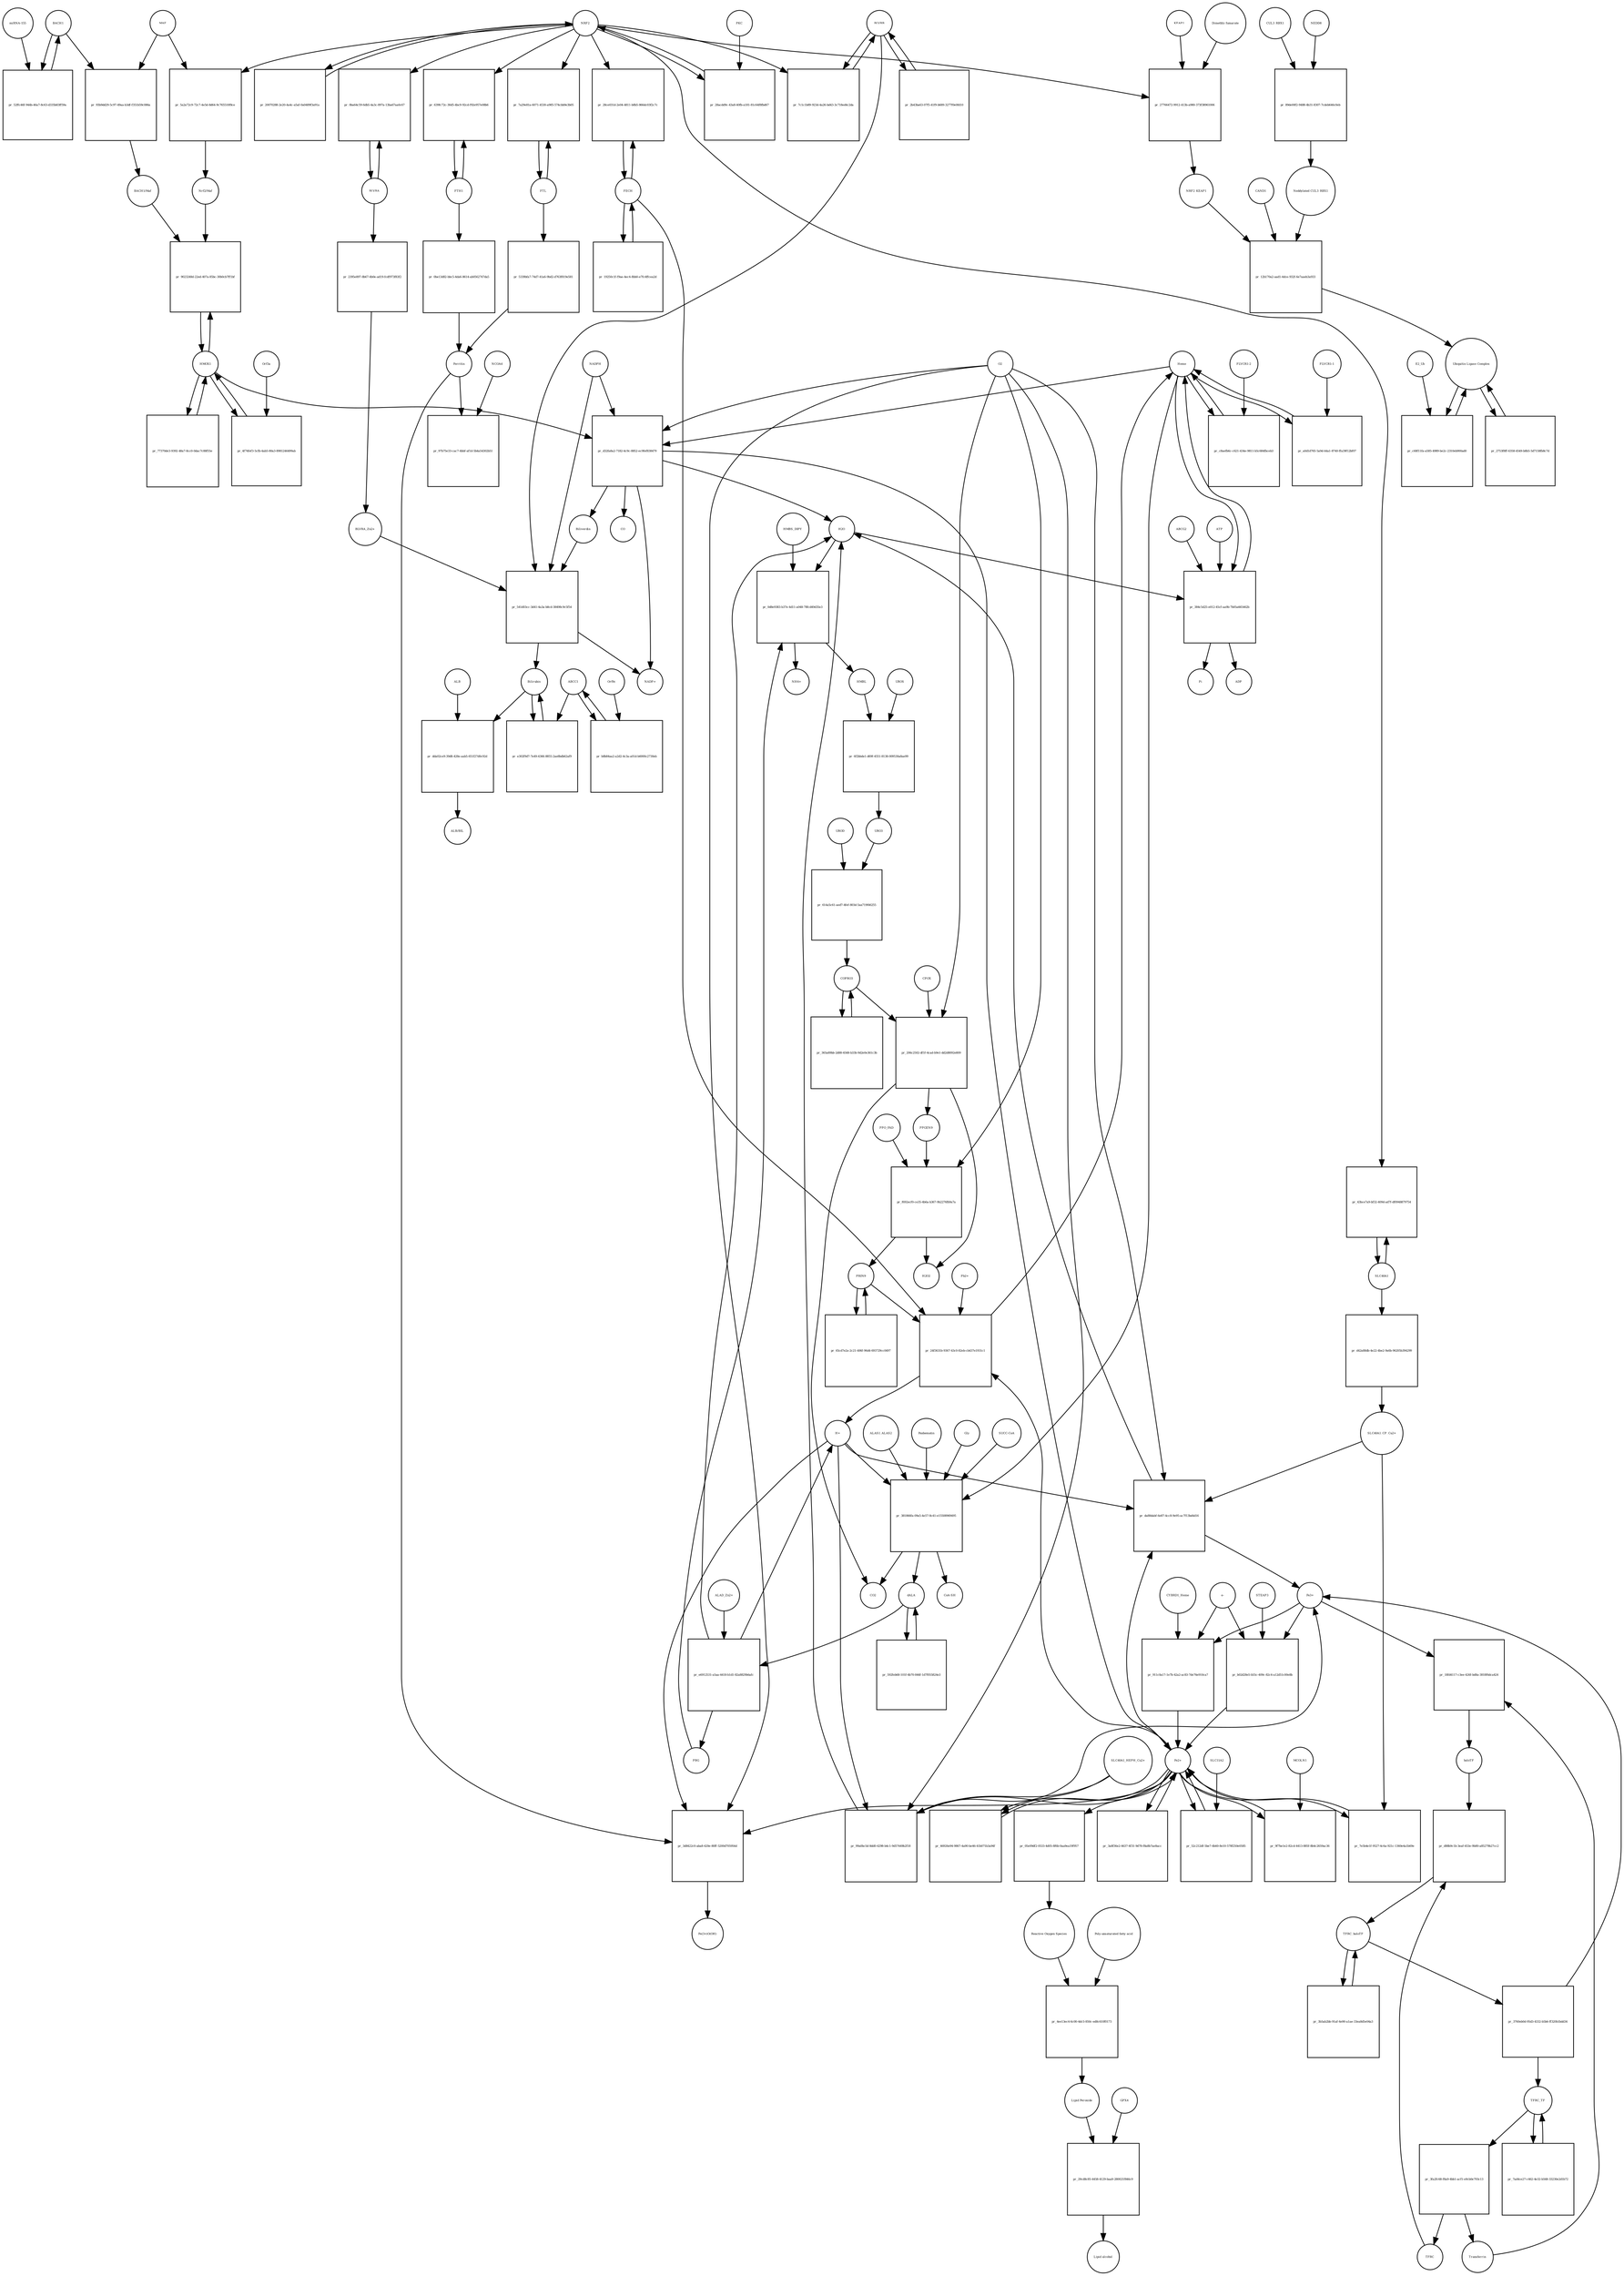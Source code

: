 strict digraph  {
Heme [annotation="urn_miriam_obo.chebi_CHEBI%3A30413", bipartite=0, cls="simple chemical", fontsize=4, label=Heme, shape=circle];
"pr_d32fa8a2-7182-4c9c-8852-ec9fef838479" [annotation="", bipartite=1, cls=process, fontsize=4, label="pr_d32fa8a2-7182-4c9c-8852-ec9fef838479", shape=square];
Biliverdin [annotation="urn_miriam_obo.chebi_CHEBI%3A17033", bipartite=0, cls="simple chemical", fontsize=4, label=Biliverdin, shape=circle];
HMOX1 [annotation=urn_miriam_uniprot_P09601, bipartite=0, cls=macromolecule, fontsize=4, label=HMOX1, shape=circle];
O2 [annotation="urn_miriam_obo.chebi_CHEBI%3A15379", bipartite=0, cls="simple chemical", fontsize=4, label=O2, shape=circle];
NADPH [annotation="urn_miriam_obo.chebi_CHEBI%3A16474", bipartite=0, cls="simple chemical", fontsize=4, label=NADPH, shape=circle];
H2O [annotation="urn_miriam_obo.chebi_CHEBI%3A15377", bipartite=0, cls="simple chemical", fontsize=4, label=H2O, shape=circle];
"Fe2+" [annotation="urn_miriam_obo.chebi_CHEBI%3A29033", bipartite=0, cls="simple chemical", fontsize=4, label="Fe2+", shape=circle];
"NADP+" [annotation="urn_miriam_obo.chebi_CHEBI%3A18009", bipartite=0, cls="simple chemical", fontsize=4, label="NADP+", shape=circle];
CO [annotation="urn_miriam_obo.chebi_CHEBI%3A17245", bipartite=0, cls="simple chemical", fontsize=4, label=CO, shape=circle];
"pr_c8aefb6c-c621-434e-9811-b5c684fbceb3" [annotation="", bipartite=1, cls=process, fontsize=4, label="pr_c8aefb6c-c621-434e-9811-b5c684fbceb3", shape=square];
"FLVCR1-2" [annotation=urn_miriam_uniprot_Q9Y5Y0, bipartite=0, cls=macromolecule, fontsize=4, label="FLVCR1-2", shape=circle];
"pr_541d03cc-3d41-4a3a-b8cd-38498c9c5f54" [annotation="", bipartite=1, cls=process, fontsize=4, label="pr_541d03cc-3d41-4a3a-b8cd-38498c9c5f54", shape=square];
Bilirubin [annotation="urn_miriam_obo.chebi_CHEBI%3A16990", bipartite=0, cls="simple chemical", fontsize=4, label=Bilirubin, shape=circle];
BLVRB [annotation=urn_miriam_uniprot_P30043, bipartite=0, cls=macromolecule, fontsize=4, label=BLVRB, shape=circle];
"BLVRA_Zn2+" [annotation="urn_miriam_obo.chebi_CHEBI%3A29805|urn_miriam_uniprot_P53004", bipartite=0, cls=complex, fontsize=4, label="BLVRA_Zn2+", shape=circle];
"pr_e302f9d7-7e49-4366-8855-2ae8bdb62af9" [annotation="", bipartite=1, cls=process, fontsize=4, label="pr_e302f9d7-7e49-4366-8855-2ae8bdb62af9", shape=square];
ABCC1 [annotation=urn_miriam_uniprot_P02768, bipartite=0, cls=macromolecule, fontsize=4, label=ABCC1, shape=circle];
"pr_dda02ce9-39d8-428e-aab5-651f27d0c92d" [annotation="", bipartite=1, cls=process, fontsize=4, label="pr_dda02ce9-39d8-428e-aab5-651f27d0c92d", shape=square];
ALB [annotation=urn_miriam_uniprot_P02768, bipartite=0, cls=macromolecule, fontsize=4, label=ALB, shape=circle];
"ALB/BIL" [annotation="urn_miriam_uniprot_P02768|urn_miriam_obo.chebi_CHEBI%3A16990", bipartite=0, cls=complex, fontsize=4, label="ALB/BIL", shape=circle];
NRF2 [annotation=urn_miriam_uniprot_Q16236, bipartite=0, cls=macromolecule, fontsize=4, label=NRF2, shape=circle];
"pr_5a2a72c9-72c7-4e5d-8d64-9c765510f8ce" [annotation="", bipartite=1, cls=process, fontsize=4, label="pr_5a2a72c9-72c7-4e5d-8d64-9c765510f8ce", shape=square];
MAF [annotation=urn_miriam_uniprot_O75444, bipartite=0, cls=macromolecule, fontsize=4, label=MAF, shape=circle];
"Nrf2/Maf" [annotation="", bipartite=0, cls=complex, fontsize=4, label="Nrf2/Maf", shape=circle];
"pr_93b9dd29-5c97-49aa-b3df-f351b59c086a" [annotation="", bipartite=1, cls=process, fontsize=4, label="pr_93b9dd29-5c97-49aa-b3df-f351b59c086a", shape=square];
BACH1 [annotation=urn_miriam_uniprot_O14867, bipartite=0, cls=macromolecule, fontsize=4, label=BACH1, shape=circle];
"BACH1/Maf" [annotation="", bipartite=0, cls=complex, fontsize=4, label="BACH1/Maf", shape=circle];
"pr_52ffc46f-944b-46a7-8c63-d335b83ff59a" [annotation="", bipartite=1, cls=process, fontsize=4, label="pr_52ffc46f-944b-46a7-8c63-d335b83ff59a", shape=square];
"miRNA-155" [annotation=urn_miriam_ncbigene_406947, bipartite=0, cls="nucleic acid feature", fontsize=4, label="miRNA-155", shape=circle];
"pr_9023248d-22ed-407a-85bc-30b0cb7ff1bf" [annotation="", bipartite=1, cls=process, fontsize=4, label="pr_9023248d-22ed-407a-85bc-30b0cb7ff1bf", shape=square];
PRIN9 [annotation="urn_miriam_obo.chebi_CHEBI%3A15430", bipartite=0, cls="simple chemical", fontsize=4, label=PRIN9, shape=circle];
"pr_24f3631b-9367-43c0-82eb-cb437e1931c1" [annotation="", bipartite=1, cls=process, fontsize=4, label="pr_24f3631b-9367-43c0-82eb-cb437e1931c1", shape=square];
FECH [annotation=urn_miriam_uniprot_P22830, bipartite=0, cls=macromolecule, fontsize=4, label=FECH, shape=circle];
"Pb2+" [annotation="urn_miriam_obo.chebi_CHEBI%3A27889", bipartite=0, cls="simple chemical", fontsize=4, label="Pb2+", shape=circle];
"H+" [annotation="urn_miriam_obo.chebi_CHEBI%3A15378", bipartite=0, cls="simple chemical", fontsize=4, label="H+", shape=circle];
"SUCC-CoA" [annotation="urn_miriam_obo.chebi_CHEBI%3A57292", bipartite=0, cls="simple chemical", fontsize=4, label="SUCC-CoA", shape=circle];
"pr_381866fa-09a5-4e57-8c41-e15508969495" [annotation="", bipartite=1, cls=process, fontsize=4, label="pr_381866fa-09a5-4e57-8c41-e15508969495", shape=square];
dALA [annotation="urn_miriam_obo.chebi_CHEBI%3A356416", bipartite=0, cls="simple chemical", fontsize=4, label=dALA, shape=circle];
ALAS1_ALAS2 [annotation="urn_miriam_uniprot_P13196|urn_miriam_uniprot_P22557", bipartite=0, cls=complex, fontsize=4, label=ALAS1_ALAS2, shape=circle];
Panhematin [annotation=urn_miriam_drugbank_DB03404, bipartite=0, cls="simple chemical", fontsize=4, label=Panhematin, shape=circle];
Gly [annotation="urn_miriam_obo.chebi_CHEBI%3A57305", bipartite=0, cls="simple chemical", fontsize=4, label=Gly, shape=circle];
"CoA-SH" [annotation="urn_miriam_obo.chebi_CHEBI%3A15346", bipartite=0, cls="simple chemical", fontsize=4, label="CoA-SH", shape=circle];
CO2 [annotation="urn_miriam_obo.chebi_CHEBI%3A16526", bipartite=0, cls="simple chemical", fontsize=4, label=CO2, shape=circle];
"pr_27766472-9912-413b-a980-373f38961006" [annotation="", bipartite=1, cls=process, fontsize=4, label="pr_27766472-9912-413b-a980-373f38961006", shape=square];
KEAP1 [annotation=urn_miriam_uniprot_Q14145, bipartite=0, cls=macromolecule, fontsize=4, label=KEAP1, shape=circle];
NRF2_KEAP1 [annotation="urn_miriam_uniprot_Q14145|urn_miriam_uniprot_Q16236", bipartite=0, cls=complex, fontsize=4, label=NRF2_KEAP1, shape=circle];
"Dimethly fumarate" [annotation=urn_miriam_drugbank_DB08908, bipartite=0, cls="simple chemical", fontsize=4, label="Dimethly fumarate", shape=circle];
"Ubiquitin Ligase Complex" [annotation="urn_miriam_uniprot_Q14145|urn_miriam_uniprot_Q15843|urn_miriam_uniprot_Q13618|urn_miriam_uniprot_P62877|urn_miriam_uniprot_Q16236|urn_miriam_pubmed_19940261", bipartite=0, cls=complex, fontsize=4, label="Ubiquitin Ligase Complex", shape=circle];
"pr_2753f8ff-6358-4549-b8b5-5d7158fb8c7d" [annotation="", bipartite=1, cls=process, fontsize=4, label="pr_2753f8ff-6358-4549-b8b5-5d7158fb8c7d", shape=square];
"pr_e6912531-a5aa-4418-b1d1-82a8829b6afc" [annotation="", bipartite=1, cls=process, fontsize=4, label="pr_e6912531-a5aa-4418-b1d1-82a8829b6afc", shape=square];
PBG [annotation="urn_miriam_obo.chebi_CHEBI%3A58126", bipartite=0, cls="simple chemical", fontsize=4, label=PBG, shape=circle];
"ALAD_Zn2+" [annotation="urn_miriam_uniprot_P13716|urn_miriam_obo.chebi_CHEBI%3A29105", bipartite=0, cls=complex, fontsize=4, label="ALAD_Zn2+", shape=circle];
"pr_0d8e9383-b37e-4d11-a048-78fcd49d35e3" [annotation="", bipartite=1, cls=process, fontsize=4, label="pr_0d8e9383-b37e-4d11-a048-78fcd49d35e3", shape=square];
HMBL [annotation="urn_miriam_obo.chebi_CHEBI%3A57845", bipartite=0, cls="simple chemical", fontsize=4, label=HMBL, shape=circle];
HMBS_DIPY [annotation="urn_miriam_obo.chebi_CHEBI%3A36319|urn_miriam_uniprot_P08397", bipartite=0, cls=complex, fontsize=4, label=HMBS_DIPY, shape=circle];
"NH4+" [annotation="urn_miriam_obo.chebi_CHEBI%3A28938", bipartite=0, cls="simple chemical", fontsize=4, label="NH4+", shape=circle];
"pr_6f2bbde1-d69f-4551-8138-009530a8ae99" [annotation="", bipartite=1, cls=process, fontsize=4, label="pr_6f2bbde1-d69f-4551-8138-009530a8ae99", shape=square];
URO3 [annotation="urn_miriam_obo.chebi_CHEBI%3A15437", bipartite=0, cls="simple chemical", fontsize=4, label=URO3, shape=circle];
UROS [annotation=urn_miriam_uniprot_P10746, bipartite=0, cls=macromolecule, fontsize=4, label=UROS, shape=circle];
"pr_614a5c61-aed7-4fef-803d-5aa719f46255" [annotation="", bipartite=1, cls=process, fontsize=4, label="pr_614a5c61-aed7-4fef-803d-5aa719f46255", shape=square];
COPRO3 [annotation="urn_miriam_obo.chebi_CHEBI%3A15439", bipartite=0, cls="simple chemical", fontsize=4, label=COPRO3, shape=circle];
UROD [annotation=urn_miriam_uniprot_P06132, bipartite=0, cls=macromolecule, fontsize=4, label=UROD, shape=circle];
"pr_206c2502-df1f-4cad-b9e1-dd2d8092e809" [annotation="", bipartite=1, cls=process, fontsize=4, label="pr_206c2502-df1f-4cad-b9e1-dd2d8092e809", shape=square];
PPGEN9 [annotation="urn_miriam_obo.chebi_CHEBI%3A15435", bipartite=0, cls="simple chemical", fontsize=4, label=PPGEN9, shape=circle];
CPOX [annotation=urn_miriam_uniprot_P36551, bipartite=0, cls=macromolecule, fontsize=4, label=CPOX, shape=circle];
H2O2 [annotation="urn_miriam_obo.chebi_CHEBI%3A16240", bipartite=0, cls="simple chemical", fontsize=4, label=H2O2, shape=circle];
"pr_f692ecf0-ce35-4b6a-b367-9b2276fb9a7a" [annotation="", bipartite=1, cls=process, fontsize=4, label="pr_f692ecf0-ce35-4b6a-b367-9b2276fb9a7a", shape=square];
PPO_FAD [annotation="urn_miriam_obo.chebi_CHEBI%3A16238|urn_miriam_uniprot_P50336", bipartite=0, cls=complex, fontsize=4, label=PPO_FAD, shape=circle];
"pr_20070288-2e20-4a4c-a5af-0a0489f3a91a" [annotation="", bipartite=1, cls=process, fontsize=4, label="pr_20070288-2e20-4a4c-a5af-0a0489f3a91a", shape=square];
"pr_592feb68-101f-4b70-846f-1d7f055824e3" [annotation="", bipartite=1, cls="uncertain process", fontsize=4, label="pr_592feb68-101f-4b70-846f-1d7f055824e3", shape=square];
"pr_365a89bb-2d88-4568-b33b-9d2e0e361c3b" [annotation="", bipartite=1, cls="uncertain process", fontsize=4, label="pr_365a89bb-2d88-4568-b33b-9d2e0e361c3b", shape=square];
"pr_65cd7e2a-2c21-406f-96d4-693729cc0497" [annotation="", bipartite=1, cls="uncertain process", fontsize=4, label="pr_65cd7e2a-2c21-406f-96d4-693729cc0497", shape=square];
"Poly-unsaturated fatty acid" [annotation="urn_miriam_obo.chebi_CHEBI%3A26208", bipartite=0, cls="simple chemical", fontsize=4, label="Poly-unsaturated fatty acid", shape=circle];
"pr_4ee13ec4-6c00-4dc5-850c-ed8c610f0173" [annotation="", bipartite=1, cls=process, fontsize=4, label="pr_4ee13ec4-6c00-4dc5-850c-ed8c610f0173", shape=square];
"Lipid Peroxide" [annotation="urn_miriam_obo.chebi_CHEBI%3A61051", bipartite=0, cls="simple chemical", fontsize=4, label="Lipid Peroxide", shape=circle];
"Reactive Oxygen Species" [annotation="urn_miriam_obo.chebi_CHEBI%3A26523", bipartite=0, cls="simple chemical", fontsize=4, label="Reactive Oxygen Species", shape=circle];
"pr_3d8422c0-aba8-420e-80ff-5200d705956d" [annotation="", bipartite=1, cls=process, fontsize=4, label="pr_3d8422c0-aba8-420e-80ff-5200d705956d", shape=square];
"Fe(3+)O(OH)" [annotation="urn_miriam_obo.chebi_CHEBI%3A78619", bipartite=0, cls="simple chemical", fontsize=4, label="Fe(3+)O(OH)", shape=circle];
Ferritin [annotation=urn_miriam_uniprot_P02794, bipartite=0, cls=complex, fontsize=4, label=Ferritin, shape=circle];
"pr_7e5b4e1f-9527-4c6a-921c-1360e4a1b69e" [annotation="", bipartite=1, cls=process, fontsize=4, label="pr_7e5b4e1f-9527-4c6a-921c-1360e4a1b69e", shape=square];
"SLC40A1_CP_Cu2+" [annotation="urn_miriam_uniprot_P00450|urn_miriam_uniprot_Q9NP59|urn_miriam_obo.chebi_CHEBI%3A29036", bipartite=0, cls=complex, fontsize=4, label="SLC40A1_CP_Cu2+", shape=circle];
"pr_da88dabf-6e87-4cc8-9e95-ac7f13bd4d16" [annotation="", bipartite=1, cls=process, fontsize=4, label="pr_da88dabf-6e87-4cc8-9e95-ac7f13bd4d16", shape=square];
"Fe3+" [annotation="urn_miriam_obo.chebi_CHEBI%3A29034", bipartite=0, cls="simple chemical", fontsize=4, label="Fe3+", shape=circle];
SLC40A1 [annotation=urn_miriam_ncbigene_30061, bipartite=0, cls="nucleic acid feature", fontsize=4, label=SLC40A1, shape=circle];
"pr_43bce7a9-bf32-409d-ad7f-df0948879754" [annotation="", bipartite=1, cls=process, fontsize=4, label="pr_43bce7a9-bf32-409d-ad7f-df0948879754", shape=square];
FTH1 [annotation=urn_miriam_ncbigene_2495, bipartite=0, cls="nucleic acid feature", fontsize=4, label=FTH1, shape=circle];
"pr_639fc72c-30d5-4bc9-92cd-f92e957e08b6" [annotation="", bipartite=1, cls=process, fontsize=4, label="pr_639fc72c-30d5-4bc9-92cd-f92e957e08b6", shape=square];
FTL [annotation=urn_miriam_ncbigene_2512, bipartite=0, cls="nucleic acid feature", fontsize=4, label=FTL, shape=circle];
"pr_7a29e81a-6071-4530-a985-574cbb9e3b05" [annotation="", bipartite=1, cls=process, fontsize=4, label="pr_7a29e81a-6071-4530-a985-574cbb9e3b05", shape=square];
"pr_0be13d82-bbc5-4da6-8614-ab0562747da5" [annotation="", bipartite=1, cls=process, fontsize=4, label="pr_0be13d82-bbc5-4da6-8614-ab0562747da5", shape=square];
"pr_5339bfa7-74d7-41a6-9bd2-d763f819e581" [annotation="", bipartite=1, cls=process, fontsize=4, label="pr_5339bfa7-74d7-41a6-9bd2-d763f819e581", shape=square];
"pr_28ce031d-2e04-4811-b8b5-866dc03f2c7c" [annotation="", bipartite=1, cls=process, fontsize=4, label="pr_28ce031d-2e04-4811-b8b5-866dc03f2c7c", shape=square];
"pr_19250c1f-f9ae-4ec4-8bb0-e7fc4ffcea2d" [annotation="", bipartite=1, cls=process, fontsize=4, label="pr_19250c1f-f9ae-4ec4-8bb0-e7fc4ffcea2d", shape=square];
"pr_77370de3-9392-48a7-8cc0-0dac7c88f55e" [annotation="", bipartite=1, cls=process, fontsize=4, label="pr_77370de3-9392-48a7-8cc0-0dac7c88f55e", shape=square];
BLVRA [annotation=urn_miriam_ncbigene_644, bipartite=0, cls="nucleic acid feature", fontsize=4, label=BLVRA, shape=circle];
"pr_0ba64c59-6db5-4a3c-897a-13ba67aa0c67" [annotation="", bipartite=1, cls=process, fontsize=4, label="pr_0ba64c59-6db5-4a3c-897a-13ba67aa0c67", shape=square];
"pr_7c1c1b89-923d-4a26-bd43-3c718ed4c2da" [annotation="", bipartite=1, cls=process, fontsize=4, label="pr_7c1c1b89-923d-4a26-bd43-3c718ed4c2da", shape=square];
"pr_2b43ba63-07f5-41f9-b689-3277f0e0fd10" [annotation="", bipartite=1, cls=process, fontsize=4, label="pr_2b43ba63-07f5-41f9-b689-3277f0e0fd10", shape=square];
"pr_2395e897-8b67-4b0e-ad19-fcdf973f83f2" [annotation="", bipartite=1, cls=process, fontsize=4, label="pr_2395e897-8b67-4b0e-ad19-fcdf973f83f2", shape=square];
"pr_d42a88db-4e22-4be2-9a6b-96205b394299" [annotation="", bipartite=1, cls=process, fontsize=4, label="pr_d42a88db-4e22-4be2-9a6b-96205b394299", shape=square];
"pr_97b75e33-cac7-4bbf-af1d-5b4a54302b51" [annotation="", bipartite=1, cls=process, fontsize=4, label="pr_97b75e33-cac7-4bbf-af1d-5b4a54302b51", shape=square];
NCOA4 [annotation=urn_miriam_uniprot_Q13772, bipartite=0, cls=macromolecule, fontsize=4, label=NCOA4, shape=circle];
"pr_911c0a17-1e7b-42a2-ac83-7de76e910ca7" [annotation="", bipartite=1, cls=process, fontsize=4, label="pr_911c0a17-1e7b-42a2-ac83-7de76e910ca7", shape=square];
CYBRD1_Heme [annotation="urn_miriam_uniprot_Q53TN4|urn_miriam_obo.chebi_CHEBI%3A30413", bipartite=0, cls=complex, fontsize=4, label=CYBRD1_Heme, shape=circle];
"e-" [annotation="urn_miriam_obo.chebi_CHEBI%3A10545", bipartite=0, cls="simple chemical", fontsize=4, label="e-", shape=circle];
"pr_52c212df-5be7-4b60-8e10-578f250e0585" [annotation="", bipartite=1, cls=process, fontsize=4, label="pr_52c212df-5be7-4b60-8e10-578f250e0585", shape=square];
SLC11A2 [annotation=urn_miriam_uniprot_P49281, bipartite=0, cls=macromolecule, fontsize=4, label=SLC11A2, shape=circle];
"pr_29cd8c85-4458-4129-baa9-280021f846c9" [annotation="", bipartite=1, cls=process, fontsize=4, label="pr_29cd8c85-4458-4129-baa9-280021f846c9", shape=square];
"Lipid alcohol" [annotation="urn_miriam_obo.chebi_CHEBI%3A24026", bipartite=0, cls="simple chemical", fontsize=4, label="Lipid alcohol", shape=circle];
GPX4 [annotation=urn_miriam_uniprot_P36969, bipartite=0, cls=macromolecule, fontsize=4, label=GPX4, shape=circle];
"pr_4f74fef3-5cfb-4ab5-80a3-8981246499ab" [annotation="", bipartite=1, cls=process, fontsize=4, label="pr_4f74fef3-5cfb-4ab5-80a3-8981246499ab", shape=square];
Orf3a [annotation=urn_miriam_ncbigene_43740569, bipartite=0, cls=macromolecule, fontsize=4, label=Orf3a, shape=circle];
"pr_05e09df2-0533-4d05-8f6b-0aa9ea19f957" [annotation="", bipartite=1, cls=process, fontsize=4, label="pr_05e09df2-0533-4d05-8f6b-0aa9ea19f957", shape=square];
"pr_b8b84aa2-a2d2-4c3a-a01d-b6000c2730eb" [annotation="", bipartite=1, cls=process, fontsize=4, label="pr_b8b84aa2-a2d2-4c3a-a01d-b6000c2730eb", shape=square];
Orf9c [annotation="", bipartite=0, cls=macromolecule, fontsize=4, label=Orf9c, shape=circle];
CUL3_RBX1 [annotation="urn_miriam_uniprot_Q13618|urn_miriam_uniprot_P62877", bipartite=0, cls=complex, fontsize=4, label=CUL3_RBX1, shape=circle];
"pr_89de00f2-9488-4b31-8307-7cdeb646c0eb" [annotation="", bipartite=1, cls=process, fontsize=4, label="pr_89de00f2-9488-4b31-8307-7cdeb646c0eb", shape=square];
"Neddylated CUL3_RBX1" [annotation="urn_miriam_uniprot_Q15843|urn_miriam_uniprot_Q13618|urn_miriam_uniprot_P62877", bipartite=0, cls=complex, fontsize=4, label="Neddylated CUL3_RBX1", shape=circle];
NEDD8 [annotation=urn_miriam_uniprot_Q15843, bipartite=0, cls="simple chemical", fontsize=4, label=NEDD8, shape=circle];
"pr_12b170a2-aad1-4dce-932f-6e7aaeb3a933" [annotation="", bipartite=1, cls=process, fontsize=4, label="pr_12b170a2-aad1-4dce-932f-6e7aaeb3a933", shape=square];
CAND1 [annotation=urn_miriam_uniprot_Q86VP6, bipartite=0, cls=macromolecule, fontsize=4, label=CAND1, shape=circle];
E2_Ub [annotation="urn_miriam_pubmed_19940261|urn_miriam_uniprot_P0CG48", bipartite=0, cls=complex, fontsize=4, label=E2_Ub, shape=circle];
"pr_c68f11fa-a585-4989-be2c-2310eb900ad0" [annotation="", bipartite=1, cls=process, fontsize=4, label="pr_c68f11fa-a585-4989-be2c-2310eb900ad0", shape=square];
"pr_28acdd9c-43a8-40fb-a181-81c64f8fbd67" [annotation="", bipartite=1, cls=process, fontsize=4, label="pr_28acdd9c-43a8-40fb-a181-81c64f8fbd67", shape=square];
PKC [annotation=urn_miriam_pubmed_12198130, bipartite=0, cls=macromolecule, fontsize=4, label=PKC, shape=circle];
"pr_a0d1d765-5a9d-44a1-8740-ffa39f12bf07" [annotation="", bipartite=1, cls=process, fontsize=4, label="pr_a0d1d765-5a9d-44a1-8740-ffa39f12bf07", shape=square];
"FLVCR1-1" [annotation=urn_miriam_uniprot_Q9Y5Y0, bipartite=0, cls=macromolecule, fontsize=4, label="FLVCR1-1", shape=circle];
"pr_384c5d25-e012-45cf-aa9b-7b05a665462b" [annotation="", bipartite=1, cls=process, fontsize=4, label="pr_384c5d25-e012-45cf-aa9b-7b05a665462b", shape=square];
ABCG2 [annotation=urn_miriam_uniprot_Q9UNQ0, bipartite=0, cls="macromolecule multimer", fontsize=4, label=ABCG2, shape=circle];
ATP [annotation="urn_miriam_obo.chebi_CHEBI%3A30616", bipartite=0, cls="simple chemical", fontsize=4, label=ATP, shape=circle];
Pi [annotation="urn_miriam_obo.chebi_CHEBI%3A18367", bipartite=0, cls="simple chemical", fontsize=4, label=Pi, shape=circle];
ADP [annotation="urn_miriam_obo.chebi_CHEBI%3A456216", bipartite=0, cls="simple chemical", fontsize=4, label=ADP, shape=circle];
"pr_46926e94-9867-4a90-be46-41b071b3a94f" [annotation="", bipartite=1, cls=process, fontsize=4, label="pr_46926e94-9867-4a90-be46-41b071b3a94f", shape=square];
"SLC40A1_HEPH_Cu2+" [annotation="urn_miriam_uniprot_Q9BQS7|urn_miriam_uniprot_Q9NP59|urn_miriam_obo.chebi_CHEBI%3A28694", bipartite=0, cls=complex, fontsize=4, label="SLC40A1_HEPH_Cu2+", shape=circle];
"pr_99a0bc5d-8dd0-4298-b4c1-9d57449b2f18" [annotation="", bipartite=1, cls=process, fontsize=4, label="pr_99a0bc5d-8dd0-4298-b4c1-9d57449b2f18", shape=square];
"pr_18fd4117-c3ee-426f-bd8a-3818f6dca424" [annotation="", bipartite=1, cls=process, fontsize=4, label="pr_18fd4117-c3ee-426f-bd8a-3818f6dca424", shape=square];
Transferrin [annotation=urn_miriam_uniprot_P02787, bipartite=0, cls=macromolecule, fontsize=4, label=Transferrin, shape=circle];
holoTF [annotation="urn_miriam_uniprot_P02787|urn_miriam_obo.chebi_CHEBI%3A29034", bipartite=0, cls=complex, fontsize=4, label=holoTF, shape=circle];
TFRC [annotation=urn_miriam_uniprot_P02786, bipartite=0, cls="macromolecule multimer", fontsize=4, label=TFRC, shape=circle];
"pr_d88b9c1b-3eaf-453e-9b80-a85279b27cc2" [annotation="", bipartite=1, cls=process, fontsize=4, label="pr_d88b9c1b-3eaf-453e-9b80-a85279b27cc2", shape=square];
TFRC_holoTF [annotation="urn_miriam_uniprot_P02787|urn_miriam_obo.chebi_CHEBI%3A29034|urn_miriam_uniprot_P02786", bipartite=0, cls=complex, fontsize=4, label=TFRC_holoTF, shape=circle];
"pr_3b5ab2bb-91af-4e90-a1ae-33ea8d5e04a3" [annotation="", bipartite=1, cls=process, fontsize=4, label="pr_3b5ab2bb-91af-4e90-a1ae-33ea8d5e04a3", shape=square];
"pr_3760eb0d-95d3-4332-b5b6-ff320b1bdd34" [annotation="", bipartite=1, cls=process, fontsize=4, label="pr_3760eb0d-95d3-4332-b5b6-ff320b1bdd34", shape=square];
TFRC_TF [annotation="urn_miriam_uniprot_P02787|urn_miriam_uniprot_P02786", bipartite=0, cls=complex, fontsize=4, label=TFRC_TF, shape=circle];
"pr_b02d28e5-b55c-409c-82c4-a12d51c00e8b" [annotation="", bipartite=1, cls=process, fontsize=4, label="pr_b02d28e5-b55c-409c-82c4-a12d51c00e8b", shape=square];
STEAP3 [annotation=urn_miriam_uniprot_Q658P3, bipartite=0, cls=macromolecule, fontsize=4, label=STEAP3, shape=circle];
"pr_9f7be1e2-82cd-4413-885f-8b4c2659ac36" [annotation="", bipartite=1, cls=process, fontsize=4, label="pr_9f7be1e2-82cd-4413-885f-8b4c2659ac36", shape=square];
MCOLN1 [annotation=urn_miriam_uniprot_Q9GZU1, bipartite=0, cls=macromolecule, fontsize=4, label=MCOLN1, shape=circle];
"pr_3a8f36e2-4637-4f31-9d78-f8a8b7ae8acc" [annotation="", bipartite=1, cls=process, fontsize=4, label="pr_3a8f36e2-4637-4f31-9d78-f8a8b7ae8acc", shape=square];
"pr_7ad4ce27-c462-4e32-b568-33230e2d1b72" [annotation="", bipartite=1, cls=process, fontsize=4, label="pr_7ad4ce27-c462-4e32-b568-33230e2d1b72", shape=square];
"pr_3fa2fc68-f8a9-4bb1-acf1-e9cb0e793c13" [annotation="", bipartite=1, cls=process, fontsize=4, label="pr_3fa2fc68-f8a9-4bb1-acf1-e9cb0e793c13", shape=square];
Heme -> "pr_d32fa8a2-7182-4c9c-8852-ec9fef838479"  [annotation="", interaction_type=consumption];
Heme -> "pr_c8aefb6c-c621-434e-9811-b5c684fbceb3"  [annotation="", interaction_type=consumption];
Heme -> "pr_381866fa-09a5-4e57-8c41-e15508969495"  [annotation=urn_miriam_pubmed_25446301, interaction_type=inhibition];
Heme -> "pr_a0d1d765-5a9d-44a1-8740-ffa39f12bf07"  [annotation="", interaction_type=consumption];
Heme -> "pr_384c5d25-e012-45cf-aa9b-7b05a665462b"  [annotation="", interaction_type=consumption];
"pr_d32fa8a2-7182-4c9c-8852-ec9fef838479" -> Biliverdin  [annotation="", interaction_type=production];
"pr_d32fa8a2-7182-4c9c-8852-ec9fef838479" -> H2O  [annotation="", interaction_type=production];
"pr_d32fa8a2-7182-4c9c-8852-ec9fef838479" -> "Fe2+"  [annotation="", interaction_type=production];
"pr_d32fa8a2-7182-4c9c-8852-ec9fef838479" -> "NADP+"  [annotation="", interaction_type=production];
"pr_d32fa8a2-7182-4c9c-8852-ec9fef838479" -> CO  [annotation="", interaction_type=production];
Biliverdin -> "pr_541d03cc-3d41-4a3a-b8cd-38498c9c5f54"  [annotation="", interaction_type=consumption];
HMOX1 -> "pr_d32fa8a2-7182-4c9c-8852-ec9fef838479"  [annotation="", interaction_type=catalysis];
HMOX1 -> "pr_9023248d-22ed-407a-85bc-30b0cb7ff1bf"  [annotation="", interaction_type=consumption];
HMOX1 -> "pr_77370de3-9392-48a7-8cc0-0dac7c88f55e"  [annotation="", interaction_type=consumption];
HMOX1 -> "pr_4f74fef3-5cfb-4ab5-80a3-8981246499ab"  [annotation="", interaction_type=consumption];
O2 -> "pr_d32fa8a2-7182-4c9c-8852-ec9fef838479"  [annotation="", interaction_type=consumption];
O2 -> "pr_206c2502-df1f-4cad-b9e1-dd2d8092e809"  [annotation="", interaction_type=consumption];
O2 -> "pr_f692ecf0-ce35-4b6a-b367-9b2276fb9a7a"  [annotation="", interaction_type=consumption];
O2 -> "pr_3d8422c0-aba8-420e-80ff-5200d705956d"  [annotation="", interaction_type=consumption];
O2 -> "pr_da88dabf-6e87-4cc8-9e95-ac7f13bd4d16"  [annotation="", interaction_type=consumption];
O2 -> "pr_99a0bc5d-8dd0-4298-b4c1-9d57449b2f18"  [annotation="", interaction_type=consumption];
NADPH -> "pr_d32fa8a2-7182-4c9c-8852-ec9fef838479"  [annotation="", interaction_type=consumption];
NADPH -> "pr_541d03cc-3d41-4a3a-b8cd-38498c9c5f54"  [annotation="", interaction_type=consumption];
H2O -> "pr_0d8e9383-b37e-4d11-a048-78fcd49d35e3"  [annotation="", interaction_type=consumption];
H2O -> "pr_384c5d25-e012-45cf-aa9b-7b05a665462b"  [annotation="", interaction_type=consumption];
"Fe2+" -> "pr_24f3631b-9367-43c0-82eb-cb437e1931c1"  [annotation="", interaction_type=consumption];
"Fe2+" -> "pr_3d8422c0-aba8-420e-80ff-5200d705956d"  [annotation="", interaction_type=consumption];
"Fe2+" -> "pr_7e5b4e1f-9527-4c6a-921c-1360e4a1b69e"  [annotation="", interaction_type=consumption];
"Fe2+" -> "pr_da88dabf-6e87-4cc8-9e95-ac7f13bd4d16"  [annotation="", interaction_type=consumption];
"Fe2+" -> "pr_52c212df-5be7-4b60-8e10-578f250e0585"  [annotation="", interaction_type=consumption];
"Fe2+" -> "pr_05e09df2-0533-4d05-8f6b-0aa9ea19f957"  [annotation="urn_miriam_pubmed_26794443|urn_miriam_pubmed_30692038", interaction_type=catalysis];
"Fe2+" -> "pr_46926e94-9867-4a90-be46-41b071b3a94f"  [annotation="", interaction_type=consumption];
"Fe2+" -> "pr_99a0bc5d-8dd0-4298-b4c1-9d57449b2f18"  [annotation="", interaction_type=consumption];
"Fe2+" -> "pr_9f7be1e2-82cd-4413-885f-8b4c2659ac36"  [annotation="", interaction_type=consumption];
"Fe2+" -> "pr_3a8f36e2-4637-4f31-9d78-f8a8b7ae8acc"  [annotation="", interaction_type=consumption];
"pr_c8aefb6c-c621-434e-9811-b5c684fbceb3" -> Heme  [annotation="", interaction_type=production];
"FLVCR1-2" -> "pr_c8aefb6c-c621-434e-9811-b5c684fbceb3"  [annotation="", interaction_type=catalysis];
"pr_541d03cc-3d41-4a3a-b8cd-38498c9c5f54" -> Bilirubin  [annotation="", interaction_type=production];
"pr_541d03cc-3d41-4a3a-b8cd-38498c9c5f54" -> "NADP+"  [annotation="", interaction_type=production];
Bilirubin -> "pr_e302f9d7-7e49-4366-8855-2ae8bdb62af9"  [annotation="", interaction_type=consumption];
Bilirubin -> "pr_dda02ce9-39d8-428e-aab5-651f27d0c92d"  [annotation="", interaction_type=consumption];
BLVRB -> "pr_541d03cc-3d41-4a3a-b8cd-38498c9c5f54"  [annotation="", interaction_type=catalysis];
BLVRB -> "pr_7c1c1b89-923d-4a26-bd43-3c718ed4c2da"  [annotation="", interaction_type=consumption];
BLVRB -> "pr_2b43ba63-07f5-41f9-b689-3277f0e0fd10"  [annotation="", interaction_type=consumption];
"BLVRA_Zn2+" -> "pr_541d03cc-3d41-4a3a-b8cd-38498c9c5f54"  [annotation="", interaction_type=catalysis];
"pr_e302f9d7-7e49-4366-8855-2ae8bdb62af9" -> Bilirubin  [annotation="", interaction_type=production];
ABCC1 -> "pr_e302f9d7-7e49-4366-8855-2ae8bdb62af9"  [annotation="", interaction_type=catalysis];
ABCC1 -> "pr_b8b84aa2-a2d2-4c3a-a01d-b6000c2730eb"  [annotation="", interaction_type=consumption];
"pr_dda02ce9-39d8-428e-aab5-651f27d0c92d" -> "ALB/BIL"  [annotation="", interaction_type=production];
ALB -> "pr_dda02ce9-39d8-428e-aab5-651f27d0c92d"  [annotation="", interaction_type=consumption];
NRF2 -> "pr_5a2a72c9-72c7-4e5d-8d64-9c765510f8ce"  [annotation="", interaction_type=consumption];
NRF2 -> "pr_27766472-9912-413b-a980-373f38961006"  [annotation="", interaction_type=consumption];
NRF2 -> "pr_20070288-2e20-4a4c-a5af-0a0489f3a91a"  [annotation="", interaction_type=consumption];
NRF2 -> "pr_43bce7a9-bf32-409d-ad7f-df0948879754"  [annotation=urn_miriam_pubmed_30692038, interaction_type=catalysis];
NRF2 -> "pr_639fc72c-30d5-4bc9-92cd-f92e957e08b6"  [annotation=urn_miriam_pubmed_30692038, interaction_type=catalysis];
NRF2 -> "pr_7a29e81a-6071-4530-a985-574cbb9e3b05"  [annotation=urn_miriam_pubmed_30692038, interaction_type=catalysis];
NRF2 -> "pr_28ce031d-2e04-4811-b8b5-866dc03f2c7c"  [annotation="urn_miriam_pubmed_30692038|urn_miriam_pubmed_23766848", interaction_type=catalysis];
NRF2 -> "pr_0ba64c59-6db5-4a3c-897a-13ba67aa0c67"  [annotation=urn_miriam_pubmed_30692038, interaction_type=catalysis];
NRF2 -> "pr_7c1c1b89-923d-4a26-bd43-3c718ed4c2da"  [annotation=urn_miriam_pubmed_30692038, interaction_type=catalysis];
NRF2 -> "pr_28acdd9c-43a8-40fb-a181-81c64f8fbd67"  [annotation="", interaction_type=consumption];
"pr_5a2a72c9-72c7-4e5d-8d64-9c765510f8ce" -> "Nrf2/Maf"  [annotation="", interaction_type=production];
MAF -> "pr_5a2a72c9-72c7-4e5d-8d64-9c765510f8ce"  [annotation="", interaction_type=consumption];
MAF -> "pr_93b9dd29-5c97-49aa-b3df-f351b59c086a"  [annotation="", interaction_type=consumption];
"Nrf2/Maf" -> "pr_9023248d-22ed-407a-85bc-30b0cb7ff1bf"  [annotation="urn_miriam_pubmed_10473555|urn_miriam_pubmed_31827672|urn_miriam_pubmed_30692038|urn_miriam_pubmed_29717933", interaction_type=catalysis];
"pr_93b9dd29-5c97-49aa-b3df-f351b59c086a" -> "BACH1/Maf"  [annotation="", interaction_type=production];
BACH1 -> "pr_93b9dd29-5c97-49aa-b3df-f351b59c086a"  [annotation="", interaction_type=consumption];
BACH1 -> "pr_52ffc46f-944b-46a7-8c63-d335b83ff59a"  [annotation="", interaction_type=consumption];
"BACH1/Maf" -> "pr_9023248d-22ed-407a-85bc-30b0cb7ff1bf"  [annotation="urn_miriam_pubmed_10473555|urn_miriam_pubmed_31827672|urn_miriam_pubmed_30692038|urn_miriam_pubmed_29717933", interaction_type=inhibition];
"pr_52ffc46f-944b-46a7-8c63-d335b83ff59a" -> BACH1  [annotation="", interaction_type=production];
"miRNA-155" -> "pr_52ffc46f-944b-46a7-8c63-d335b83ff59a"  [annotation="urn_miriam_pubmed_28082120|urn_miriam_pubmed_21982894", interaction_type=inhibition];
"pr_9023248d-22ed-407a-85bc-30b0cb7ff1bf" -> HMOX1  [annotation="", interaction_type=production];
PRIN9 -> "pr_24f3631b-9367-43c0-82eb-cb437e1931c1"  [annotation="", interaction_type=consumption];
PRIN9 -> "pr_65cd7e2a-2c21-406f-96d4-693729cc0497"  [annotation="", interaction_type=consumption];
"pr_24f3631b-9367-43c0-82eb-cb437e1931c1" -> Heme  [annotation="", interaction_type=production];
"pr_24f3631b-9367-43c0-82eb-cb437e1931c1" -> "H+"  [annotation="", interaction_type=production];
FECH -> "pr_24f3631b-9367-43c0-82eb-cb437e1931c1"  [annotation="", interaction_type=catalysis];
FECH -> "pr_28ce031d-2e04-4811-b8b5-866dc03f2c7c"  [annotation="", interaction_type=consumption];
FECH -> "pr_19250c1f-f9ae-4ec4-8bb0-e7fc4ffcea2d"  [annotation="", interaction_type=consumption];
"Pb2+" -> "pr_24f3631b-9367-43c0-82eb-cb437e1931c1"  [annotation="", interaction_type=inhibition];
"H+" -> "pr_381866fa-09a5-4e57-8c41-e15508969495"  [annotation="", interaction_type=consumption];
"H+" -> "pr_3d8422c0-aba8-420e-80ff-5200d705956d"  [annotation="", interaction_type=consumption];
"H+" -> "pr_da88dabf-6e87-4cc8-9e95-ac7f13bd4d16"  [annotation="", interaction_type=consumption];
"H+" -> "pr_99a0bc5d-8dd0-4298-b4c1-9d57449b2f18"  [annotation="", interaction_type=consumption];
"SUCC-CoA" -> "pr_381866fa-09a5-4e57-8c41-e15508969495"  [annotation="", interaction_type=consumption];
"pr_381866fa-09a5-4e57-8c41-e15508969495" -> dALA  [annotation="", interaction_type=production];
"pr_381866fa-09a5-4e57-8c41-e15508969495" -> "CoA-SH"  [annotation="", interaction_type=production];
"pr_381866fa-09a5-4e57-8c41-e15508969495" -> CO2  [annotation="", interaction_type=production];
dALA -> "pr_e6912531-a5aa-4418-b1d1-82a8829b6afc"  [annotation="", interaction_type=consumption];
dALA -> "pr_592feb68-101f-4b70-846f-1d7f055824e3"  [annotation="", interaction_type=consumption];
ALAS1_ALAS2 -> "pr_381866fa-09a5-4e57-8c41-e15508969495"  [annotation=urn_miriam_pubmed_25446301, interaction_type=catalysis];
Panhematin -> "pr_381866fa-09a5-4e57-8c41-e15508969495"  [annotation=urn_miriam_pubmed_25446301, interaction_type=inhibition];
Gly -> "pr_381866fa-09a5-4e57-8c41-e15508969495"  [annotation="", interaction_type=consumption];
"pr_27766472-9912-413b-a980-373f38961006" -> NRF2_KEAP1  [annotation="", interaction_type=production];
KEAP1 -> "pr_27766472-9912-413b-a980-373f38961006"  [annotation="", interaction_type=consumption];
NRF2_KEAP1 -> "pr_12b170a2-aad1-4dce-932f-6e7aaeb3a933"  [annotation="", interaction_type=consumption];
"Dimethly fumarate" -> "pr_27766472-9912-413b-a980-373f38961006"  [annotation="urn_miriam_pubmed_15282312|urn_miriam_pubmed_20486766|urn_miriam_pubmed_31692987|urn_miriam_pubmed_15572695|urn_miriam_pubmed_32132672", interaction_type=inhibition];
"Ubiquitin Ligase Complex" -> "pr_2753f8ff-6358-4549-b8b5-5d7158fb8c7d"  [annotation="", interaction_type=consumption];
"Ubiquitin Ligase Complex" -> "pr_c68f11fa-a585-4989-be2c-2310eb900ad0"  [annotation="", interaction_type=consumption];
"pr_2753f8ff-6358-4549-b8b5-5d7158fb8c7d" -> "Ubiquitin Ligase Complex"  [annotation="", interaction_type=production];
"pr_e6912531-a5aa-4418-b1d1-82a8829b6afc" -> PBG  [annotation="", interaction_type=production];
"pr_e6912531-a5aa-4418-b1d1-82a8829b6afc" -> "H+"  [annotation="", interaction_type=production];
"pr_e6912531-a5aa-4418-b1d1-82a8829b6afc" -> H2O  [annotation="", interaction_type=production];
PBG -> "pr_0d8e9383-b37e-4d11-a048-78fcd49d35e3"  [annotation="", interaction_type=consumption];
"ALAD_Zn2+" -> "pr_e6912531-a5aa-4418-b1d1-82a8829b6afc"  [annotation="", interaction_type=catalysis];
"pr_0d8e9383-b37e-4d11-a048-78fcd49d35e3" -> HMBL  [annotation="", interaction_type=production];
"pr_0d8e9383-b37e-4d11-a048-78fcd49d35e3" -> "NH4+"  [annotation="", interaction_type=production];
HMBL -> "pr_6f2bbde1-d69f-4551-8138-009530a8ae99"  [annotation="", interaction_type=consumption];
HMBS_DIPY -> "pr_0d8e9383-b37e-4d11-a048-78fcd49d35e3"  [annotation="", interaction_type=catalysis];
"pr_6f2bbde1-d69f-4551-8138-009530a8ae99" -> URO3  [annotation="", interaction_type=production];
URO3 -> "pr_614a5c61-aed7-4fef-803d-5aa719f46255"  [annotation="", interaction_type=consumption];
UROS -> "pr_6f2bbde1-d69f-4551-8138-009530a8ae99"  [annotation="", interaction_type=catalysis];
"pr_614a5c61-aed7-4fef-803d-5aa719f46255" -> COPRO3  [annotation="", interaction_type=production];
COPRO3 -> "pr_206c2502-df1f-4cad-b9e1-dd2d8092e809"  [annotation="", interaction_type=consumption];
COPRO3 -> "pr_365a89bb-2d88-4568-b33b-9d2e0e361c3b"  [annotation="", interaction_type=consumption];
UROD -> "pr_614a5c61-aed7-4fef-803d-5aa719f46255"  [annotation="", interaction_type=catalysis];
"pr_206c2502-df1f-4cad-b9e1-dd2d8092e809" -> PPGEN9  [annotation="", interaction_type=production];
"pr_206c2502-df1f-4cad-b9e1-dd2d8092e809" -> CO2  [annotation="", interaction_type=production];
"pr_206c2502-df1f-4cad-b9e1-dd2d8092e809" -> H2O2  [annotation="", interaction_type=production];
PPGEN9 -> "pr_f692ecf0-ce35-4b6a-b367-9b2276fb9a7a"  [annotation="", interaction_type=consumption];
CPOX -> "pr_206c2502-df1f-4cad-b9e1-dd2d8092e809"  [annotation="", interaction_type=catalysis];
"pr_f692ecf0-ce35-4b6a-b367-9b2276fb9a7a" -> PRIN9  [annotation="", interaction_type=production];
"pr_f692ecf0-ce35-4b6a-b367-9b2276fb9a7a" -> H2O2  [annotation="", interaction_type=production];
PPO_FAD -> "pr_f692ecf0-ce35-4b6a-b367-9b2276fb9a7a"  [annotation="", interaction_type=catalysis];
"pr_20070288-2e20-4a4c-a5af-0a0489f3a91a" -> NRF2  [annotation="", interaction_type=production];
"pr_592feb68-101f-4b70-846f-1d7f055824e3" -> dALA  [annotation="", interaction_type=production];
"pr_365a89bb-2d88-4568-b33b-9d2e0e361c3b" -> COPRO3  [annotation="", interaction_type=production];
"pr_65cd7e2a-2c21-406f-96d4-693729cc0497" -> PRIN9  [annotation="", interaction_type=production];
"Poly-unsaturated fatty acid" -> "pr_4ee13ec4-6c00-4dc5-850c-ed8c610f0173"  [annotation="", interaction_type=consumption];
"pr_4ee13ec4-6c00-4dc5-850c-ed8c610f0173" -> "Lipid Peroxide"  [annotation="", interaction_type=production];
"Lipid Peroxide" -> "pr_29cd8c85-4458-4129-baa9-280021f846c9"  [annotation="", interaction_type=consumption];
"Reactive Oxygen Species" -> "pr_4ee13ec4-6c00-4dc5-850c-ed8c610f0173"  [annotation="urn_miriam_pubmed_26794443|urn_miriam_pubmed_30692038", interaction_type=catalysis];
"pr_3d8422c0-aba8-420e-80ff-5200d705956d" -> "Fe(3+)O(OH)"  [annotation="", interaction_type=production];
Ferritin -> "pr_3d8422c0-aba8-420e-80ff-5200d705956d"  [annotation="", interaction_type=catalysis];
Ferritin -> "pr_97b75e33-cac7-4bbf-af1d-5b4a54302b51"  [annotation="", interaction_type=consumption];
"pr_7e5b4e1f-9527-4c6a-921c-1360e4a1b69e" -> "Fe2+"  [annotation="", interaction_type=production];
"SLC40A1_CP_Cu2+" -> "pr_7e5b4e1f-9527-4c6a-921c-1360e4a1b69e"  [annotation="", interaction_type=catalysis];
"SLC40A1_CP_Cu2+" -> "pr_da88dabf-6e87-4cc8-9e95-ac7f13bd4d16"  [annotation="", interaction_type=catalysis];
"pr_da88dabf-6e87-4cc8-9e95-ac7f13bd4d16" -> "Fe3+"  [annotation="", interaction_type=production];
"pr_da88dabf-6e87-4cc8-9e95-ac7f13bd4d16" -> H2O  [annotation="", interaction_type=production];
"Fe3+" -> "pr_911c0a17-1e7b-42a2-ac83-7de76e910ca7"  [annotation="", interaction_type=consumption];
"Fe3+" -> "pr_18fd4117-c3ee-426f-bd8a-3818f6dca424"  [annotation="", interaction_type=consumption];
"Fe3+" -> "pr_b02d28e5-b55c-409c-82c4-a12d51c00e8b"  [annotation="", interaction_type=consumption];
SLC40A1 -> "pr_43bce7a9-bf32-409d-ad7f-df0948879754"  [annotation="", interaction_type=consumption];
SLC40A1 -> "pr_d42a88db-4e22-4be2-9a6b-96205b394299"  [annotation="", interaction_type=consumption];
"pr_43bce7a9-bf32-409d-ad7f-df0948879754" -> SLC40A1  [annotation="", interaction_type=production];
FTH1 -> "pr_639fc72c-30d5-4bc9-92cd-f92e957e08b6"  [annotation="", interaction_type=consumption];
FTH1 -> "pr_0be13d82-bbc5-4da6-8614-ab0562747da5"  [annotation="", interaction_type=consumption];
"pr_639fc72c-30d5-4bc9-92cd-f92e957e08b6" -> FTH1  [annotation="", interaction_type=production];
FTL -> "pr_7a29e81a-6071-4530-a985-574cbb9e3b05"  [annotation="", interaction_type=consumption];
FTL -> "pr_5339bfa7-74d7-41a6-9bd2-d763f819e581"  [annotation="", interaction_type=consumption];
"pr_7a29e81a-6071-4530-a985-574cbb9e3b05" -> FTL  [annotation="", interaction_type=production];
"pr_0be13d82-bbc5-4da6-8614-ab0562747da5" -> Ferritin  [annotation="", interaction_type=production];
"pr_5339bfa7-74d7-41a6-9bd2-d763f819e581" -> Ferritin  [annotation="", interaction_type=production];
"pr_28ce031d-2e04-4811-b8b5-866dc03f2c7c" -> FECH  [annotation="", interaction_type=production];
"pr_19250c1f-f9ae-4ec4-8bb0-e7fc4ffcea2d" -> FECH  [annotation="", interaction_type=production];
"pr_77370de3-9392-48a7-8cc0-0dac7c88f55e" -> HMOX1  [annotation="", interaction_type=production];
BLVRA -> "pr_0ba64c59-6db5-4a3c-897a-13ba67aa0c67"  [annotation="", interaction_type=consumption];
BLVRA -> "pr_2395e897-8b67-4b0e-ad19-fcdf973f83f2"  [annotation="", interaction_type=consumption];
"pr_0ba64c59-6db5-4a3c-897a-13ba67aa0c67" -> BLVRA  [annotation="", interaction_type=production];
"pr_7c1c1b89-923d-4a26-bd43-3c718ed4c2da" -> BLVRB  [annotation="", interaction_type=production];
"pr_2b43ba63-07f5-41f9-b689-3277f0e0fd10" -> BLVRB  [annotation="", interaction_type=production];
"pr_2395e897-8b67-4b0e-ad19-fcdf973f83f2" -> "BLVRA_Zn2+"  [annotation="", interaction_type=production];
"pr_d42a88db-4e22-4be2-9a6b-96205b394299" -> "SLC40A1_CP_Cu2+"  [annotation="", interaction_type=production];
NCOA4 -> "pr_97b75e33-cac7-4bbf-af1d-5b4a54302b51"  [annotation=urn_miriam_pubmed_30692038, interaction_type=catalysis];
"pr_911c0a17-1e7b-42a2-ac83-7de76e910ca7" -> "Fe2+"  [annotation="", interaction_type=production];
CYBRD1_Heme -> "pr_911c0a17-1e7b-42a2-ac83-7de76e910ca7"  [annotation="", interaction_type=catalysis];
"e-" -> "pr_911c0a17-1e7b-42a2-ac83-7de76e910ca7"  [annotation="", interaction_type=consumption];
"e-" -> "pr_b02d28e5-b55c-409c-82c4-a12d51c00e8b"  [annotation="", interaction_type=consumption];
"pr_52c212df-5be7-4b60-8e10-578f250e0585" -> "Fe2+"  [annotation="", interaction_type=production];
SLC11A2 -> "pr_52c212df-5be7-4b60-8e10-578f250e0585"  [annotation="", interaction_type=catalysis];
"pr_29cd8c85-4458-4129-baa9-280021f846c9" -> "Lipid alcohol"  [annotation="", interaction_type=production];
GPX4 -> "pr_29cd8c85-4458-4129-baa9-280021f846c9"  [annotation="urn_miriam_pubmed_26794443|urn_miriam_pubmed_30692038", interaction_type=catalysis];
"pr_4f74fef3-5cfb-4ab5-80a3-8981246499ab" -> HMOX1  [annotation="", interaction_type=production];
Orf3a -> "pr_4f74fef3-5cfb-4ab5-80a3-8981246499ab"  [annotation="urn_miriam_doi_10.1101%2F2020.03.22.002386", interaction_type=modulation];
"pr_05e09df2-0533-4d05-8f6b-0aa9ea19f957" -> "Reactive Oxygen Species"  [annotation="", interaction_type=production];
"pr_b8b84aa2-a2d2-4c3a-a01d-b6000c2730eb" -> ABCC1  [annotation="", interaction_type=production];
Orf9c -> "pr_b8b84aa2-a2d2-4c3a-a01d-b6000c2730eb"  [annotation="urn_miriam_doi_10.1101%2F2020.03.22.002386", interaction_type=modulation];
CUL3_RBX1 -> "pr_89de00f2-9488-4b31-8307-7cdeb646c0eb"  [annotation="", interaction_type=consumption];
"pr_89de00f2-9488-4b31-8307-7cdeb646c0eb" -> "Neddylated CUL3_RBX1"  [annotation="", interaction_type=production];
"Neddylated CUL3_RBX1" -> "pr_12b170a2-aad1-4dce-932f-6e7aaeb3a933"  [annotation="", interaction_type=consumption];
NEDD8 -> "pr_89de00f2-9488-4b31-8307-7cdeb646c0eb"  [annotation="", interaction_type=consumption];
"pr_12b170a2-aad1-4dce-932f-6e7aaeb3a933" -> "Ubiquitin Ligase Complex"  [annotation="", interaction_type=production];
CAND1 -> "pr_12b170a2-aad1-4dce-932f-6e7aaeb3a933"  [annotation="urn_miriam_pubmed_20486766|urn_miriam_pubmed_31692987|urn_miriam_pubmed_16449638|urn_miriam_pubmed_15572695", interaction_type=inhibition];
E2_Ub -> "pr_c68f11fa-a585-4989-be2c-2310eb900ad0"  [annotation="", interaction_type=consumption];
"pr_c68f11fa-a585-4989-be2c-2310eb900ad0" -> "Ubiquitin Ligase Complex"  [annotation="", interaction_type=production];
"pr_28acdd9c-43a8-40fb-a181-81c64f8fbd67" -> NRF2  [annotation="", interaction_type=production];
PKC -> "pr_28acdd9c-43a8-40fb-a181-81c64f8fbd67"  [annotation="urn_miriam_pubmed_31692987|urn_miriam_pubmed_12198130", interaction_type=catalysis];
"pr_a0d1d765-5a9d-44a1-8740-ffa39f12bf07" -> Heme  [annotation="", interaction_type=production];
"FLVCR1-1" -> "pr_a0d1d765-5a9d-44a1-8740-ffa39f12bf07"  [annotation="", interaction_type=catalysis];
"pr_384c5d25-e012-45cf-aa9b-7b05a665462b" -> Heme  [annotation="", interaction_type=production];
"pr_384c5d25-e012-45cf-aa9b-7b05a665462b" -> Pi  [annotation="", interaction_type=production];
"pr_384c5d25-e012-45cf-aa9b-7b05a665462b" -> ADP  [annotation="", interaction_type=production];
ABCG2 -> "pr_384c5d25-e012-45cf-aa9b-7b05a665462b"  [annotation="", interaction_type=catalysis];
ATP -> "pr_384c5d25-e012-45cf-aa9b-7b05a665462b"  [annotation="", interaction_type=consumption];
"pr_46926e94-9867-4a90-be46-41b071b3a94f" -> "Fe2+"  [annotation="", interaction_type=production];
"SLC40A1_HEPH_Cu2+" -> "pr_46926e94-9867-4a90-be46-41b071b3a94f"  [annotation="", interaction_type=catalysis];
"SLC40A1_HEPH_Cu2+" -> "pr_99a0bc5d-8dd0-4298-b4c1-9d57449b2f18"  [annotation="", interaction_type=catalysis];
"pr_99a0bc5d-8dd0-4298-b4c1-9d57449b2f18" -> "Fe3+"  [annotation="", interaction_type=production];
"pr_99a0bc5d-8dd0-4298-b4c1-9d57449b2f18" -> H2O  [annotation="", interaction_type=production];
"pr_18fd4117-c3ee-426f-bd8a-3818f6dca424" -> holoTF  [annotation="", interaction_type=production];
Transferrin -> "pr_18fd4117-c3ee-426f-bd8a-3818f6dca424"  [annotation="", interaction_type=consumption];
holoTF -> "pr_d88b9c1b-3eaf-453e-9b80-a85279b27cc2"  [annotation="", interaction_type=consumption];
TFRC -> "pr_d88b9c1b-3eaf-453e-9b80-a85279b27cc2"  [annotation="", interaction_type=consumption];
"pr_d88b9c1b-3eaf-453e-9b80-a85279b27cc2" -> TFRC_holoTF  [annotation="", interaction_type=production];
TFRC_holoTF -> "pr_3b5ab2bb-91af-4e90-a1ae-33ea8d5e04a3"  [annotation="", interaction_type=consumption];
TFRC_holoTF -> "pr_3760eb0d-95d3-4332-b5b6-ff320b1bdd34"  [annotation="", interaction_type=consumption];
"pr_3b5ab2bb-91af-4e90-a1ae-33ea8d5e04a3" -> TFRC_holoTF  [annotation="", interaction_type=production];
"pr_3760eb0d-95d3-4332-b5b6-ff320b1bdd34" -> "Fe3+"  [annotation="", interaction_type=production];
"pr_3760eb0d-95d3-4332-b5b6-ff320b1bdd34" -> TFRC_TF  [annotation="", interaction_type=production];
TFRC_TF -> "pr_7ad4ce27-c462-4e32-b568-33230e2d1b72"  [annotation="", interaction_type=consumption];
TFRC_TF -> "pr_3fa2fc68-f8a9-4bb1-acf1-e9cb0e793c13"  [annotation="", interaction_type=consumption];
"pr_b02d28e5-b55c-409c-82c4-a12d51c00e8b" -> "Fe2+"  [annotation="", interaction_type=production];
STEAP3 -> "pr_b02d28e5-b55c-409c-82c4-a12d51c00e8b"  [annotation="", interaction_type=catalysis];
"pr_9f7be1e2-82cd-4413-885f-8b4c2659ac36" -> "Fe2+"  [annotation="", interaction_type=production];
MCOLN1 -> "pr_9f7be1e2-82cd-4413-885f-8b4c2659ac36"  [annotation="", interaction_type=catalysis];
"pr_3a8f36e2-4637-4f31-9d78-f8a8b7ae8acc" -> "Fe2+"  [annotation="", interaction_type=production];
"pr_7ad4ce27-c462-4e32-b568-33230e2d1b72" -> TFRC_TF  [annotation="", interaction_type=production];
"pr_3fa2fc68-f8a9-4bb1-acf1-e9cb0e793c13" -> TFRC  [annotation="", interaction_type=production];
"pr_3fa2fc68-f8a9-4bb1-acf1-e9cb0e793c13" -> Transferrin  [annotation="", interaction_type=production];
}
